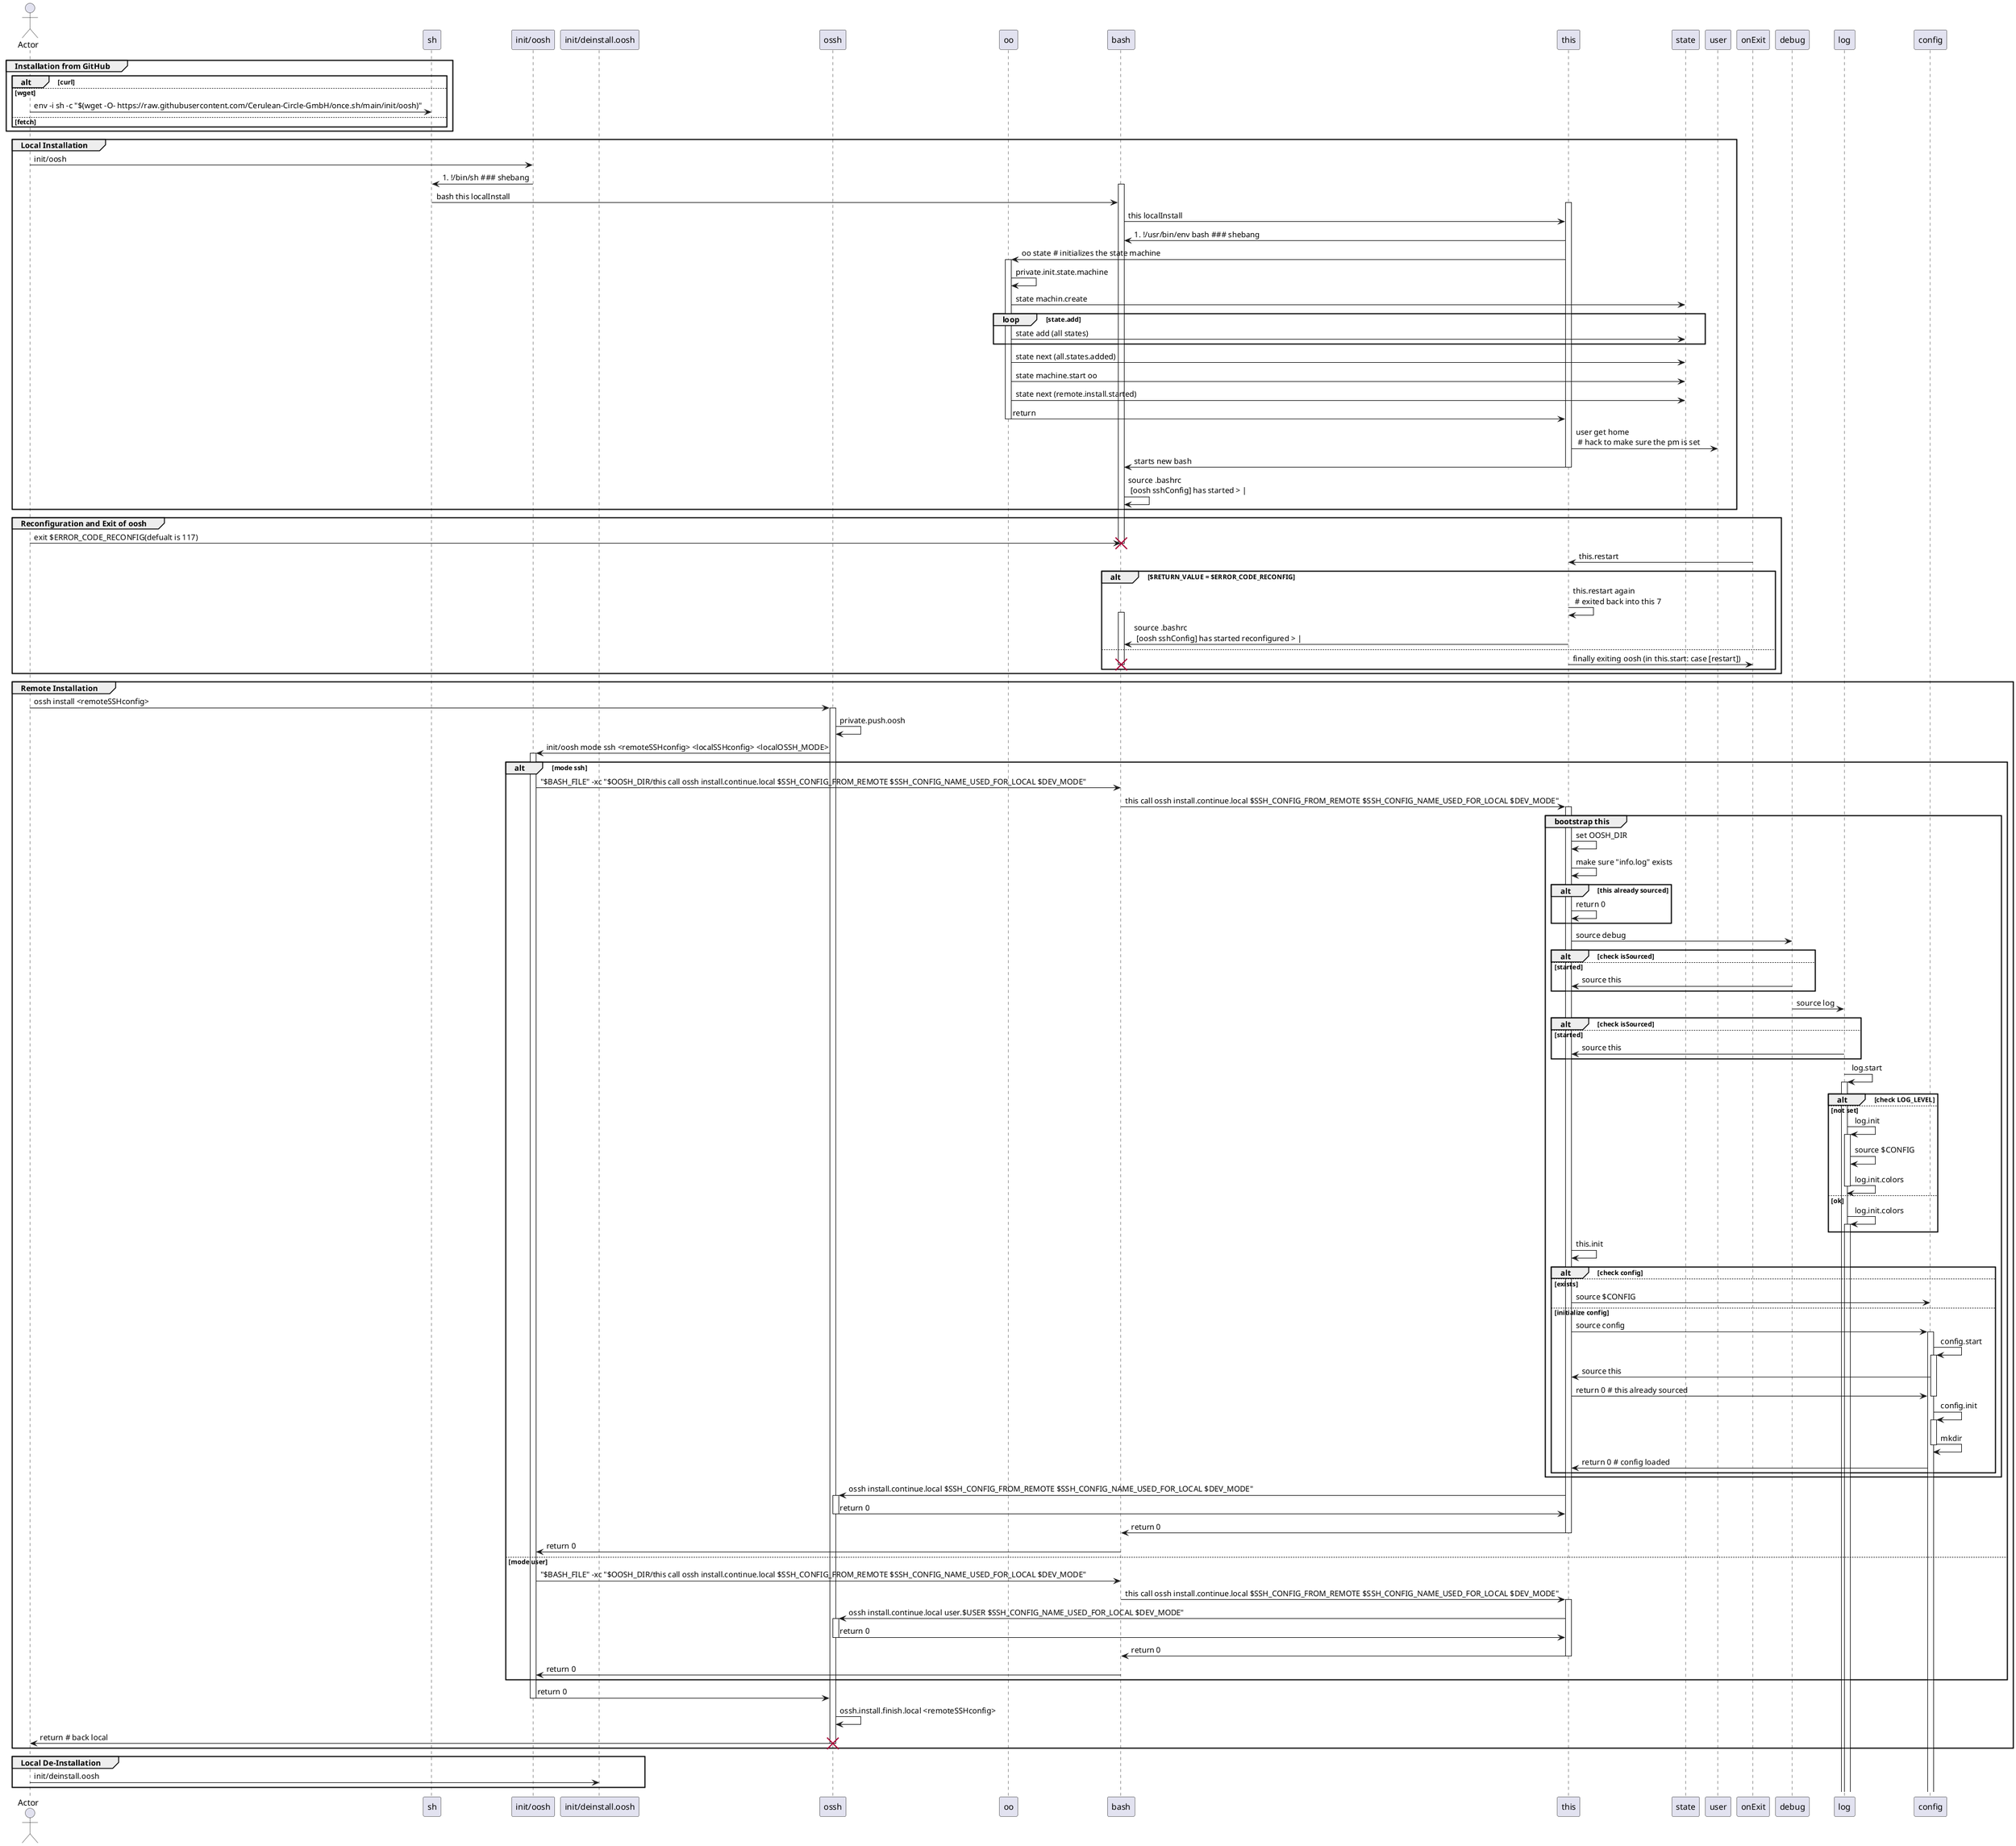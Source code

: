 @startuml
actor Actor as a
participant sh
participant "init/oosh" as oosh 
participant "init/deinstall.oosh" as deinstall.oosh 
participant ossh
participant oo
participant bash
participant this

group Installation from GitHub
    alt curl
    else wget
        a -> sh: env -i sh -c "$(wget -O- https://raw.githubusercontent.com/Cerulean-Circle-GmbH/once.sh/main/init/oosh)"
    else fetch
    end
end
group Local Installation
    a -> oosh: init/oosh
    oosh -> sh: #!/bin/sh ### shebang
    activate bash
    sh -> bash: bash this localInstall
    activate this
    bash -> this: this localInstall
    this -> bash: #!/usr/bin/env bash ### shebang
    this -> oo: oo state # initializes the state machine
    activate oo
    oo -> oo: private.init.state.machine
    oo -> state: state machin.create  
    loop state.add 
        oo -> state: state add (all states)  
    end
    oo -> state: state next (all.states.added)
    oo -> state: state machine.start oo
    oo -> state: state next (remote.install.started)
    oo -> this: return
    deactivate oo

    this -> user: user get home \n # hack to make sure the pm is set
    this -> bash: starts new bash
    deactivate this

    bash -> bash: source .bashrc \n [oosh sshConfig] has started > |

end
group Reconfiguration and Exit of oosh
    a -> bash: exit $ERROR_CODE_RECONFIG(defualt is 117)
    destroy bash
    onExit -> this: this.restart
    alt $RETURN_VALUE = $ERROR_CODE_RECONFIG
        this -> this: this.restart again \n # exited back into this 7
        activate bash
        this -> bash: source .bashrc \n [oosh sshConfig] has started reconfigured > |
    else
        this -> onExit: finally exiting oosh (in this.start: case [restart])
        destroy bash
    end
end
group Remote Installation

    a -> ossh: ossh install <remoteSSHconfig> 
    activate ossh
    ossh -> ossh: private.push.oosh
    ossh -> oosh: init/oosh mode ssh <remoteSSHconfig> <localSSHconfig> <localOSSH_MODE>


    alt mode ssh
        activate oosh
        oosh -> bash: "$BASH_FILE" -xc "$OOSH_DIR/this call ossh install.continue.local $SSH_CONFIG_FROM_REMOTE $SSH_CONFIG_NAME_USED_FOR_LOCAL $DEV_MODE"
        bash -> this: this call ossh install.continue.local $SSH_CONFIG_FROM_REMOTE $SSH_CONFIG_NAME_USED_FOR_LOCAL $DEV_MODE"
        activate this
        group bootstrap this
            this -> this: set OOSH_DIR
            this -> this: make sure "info.log" exists
            alt this already sourced
                this -> this: return 0
            end
            this -> debug: source debug
            alt check isSourced
            else started
                debug -> this: source this
            end
            debug -> log: source log
            alt check isSourced
            else started
                log -> this: source this
            end
            log -> log: log.start
            alt check LOG_LEVEL
                activate log
            else not set
                log -> log: log.init
                    activate log
                    log -> log: source $CONFIG
                    log -> log: log.init.colors
                    deactivate log
            else ok
                log -> log: log.init.colors
                    activate log
            end

            this -> this: this.init
            alt check config
            else exists
                this -> config: source $CONFIG
            else initialize config
                this -> config: source config
                activate config
                config -> config: config.start
                    activate config
                    config -> this: source this
                    this -> config: return 0 # this already sourced
                    deactivate config
                    
                    config -> config: config.init
                    activate config
                    config -> config: mkdir
                deactivate config
                config -> this: return 0 # config loaded
            end


        end        
        this -> ossh: ossh install.continue.local $SSH_CONFIG_FROM_REMOTE $SSH_CONFIG_NAME_USED_FOR_LOCAL $DEV_MODE"
        activate ossh
        ossh -> this: return 0
        deactivate ossh
        this -> bash: return 0
        deactivate this
        bash -> oosh: return 0

    else mode user
        oosh -> bash: "$BASH_FILE" -xc "$OOSH_DIR/this call ossh install.continue.local $SSH_CONFIG_FROM_REMOTE $SSH_CONFIG_NAME_USED_FOR_LOCAL $DEV_MODE"
        bash -> this: this call ossh install.continue.local $SSH_CONFIG_FROM_REMOTE $SSH_CONFIG_NAME_USED_FOR_LOCAL $DEV_MODE"
        activate this
        this -> ossh: ossh install.continue.local user.$USER $SSH_CONFIG_NAME_USED_FOR_LOCAL $DEV_MODE"
        activate ossh
        ossh -> this: return 0
        deactivate ossh
        this -> bash: return 0
        deactivate this
        bash -> oosh: return 0
    end
    oosh -> ossh: return 0
    deactivate oosh

    ossh -> ossh: ossh.install.finish.local <remoteSSHconfig>
    ossh -> a: return # back local
    destroy ossh
end

group Local De-Installation
    a -> deinstall.oosh: init/deinstall.oosh
end
@enduml
